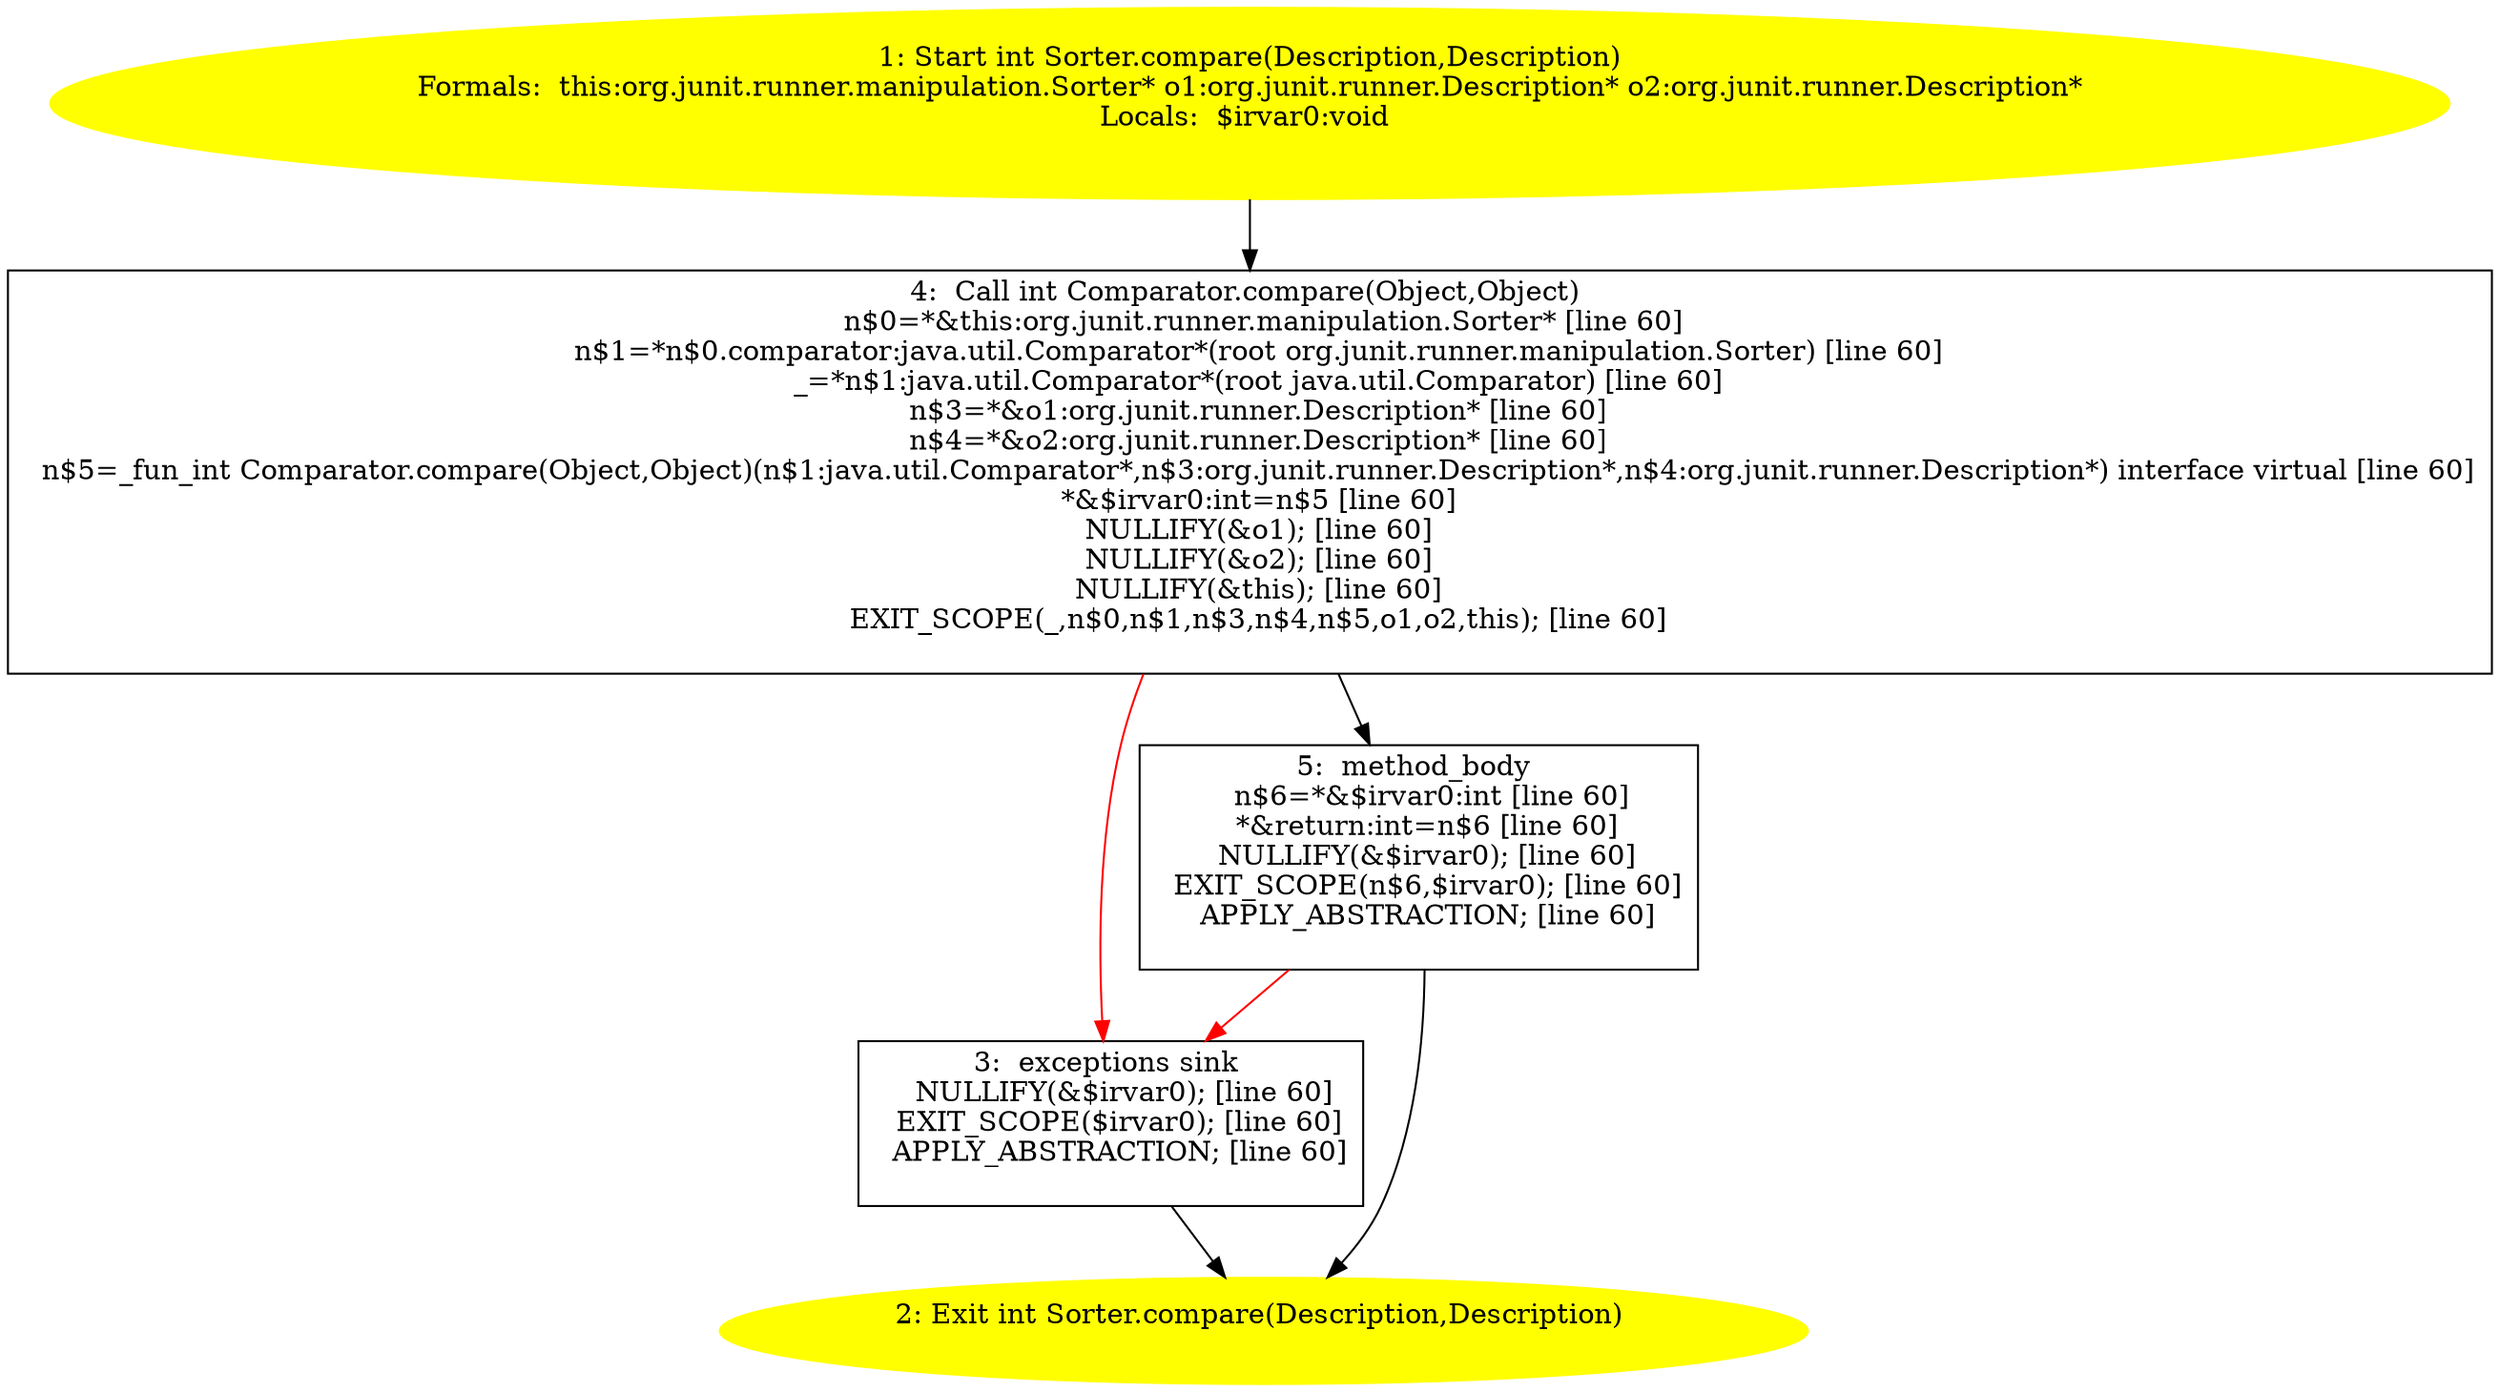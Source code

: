 /* @generated */
digraph cfg {
"org.junit.runner.manipulation.Sorter.compare(org.junit.runner.Description,org.junit.runner.Descripti.a4e107a1c816a0b135ec8a84b525494d_1" [label="1: Start int Sorter.compare(Description,Description)\nFormals:  this:org.junit.runner.manipulation.Sorter* o1:org.junit.runner.Description* o2:org.junit.runner.Description*\nLocals:  $irvar0:void \n  " color=yellow style=filled]
	

	 "org.junit.runner.manipulation.Sorter.compare(org.junit.runner.Description,org.junit.runner.Descripti.a4e107a1c816a0b135ec8a84b525494d_1" -> "org.junit.runner.manipulation.Sorter.compare(org.junit.runner.Description,org.junit.runner.Descripti.a4e107a1c816a0b135ec8a84b525494d_4" ;
"org.junit.runner.manipulation.Sorter.compare(org.junit.runner.Description,org.junit.runner.Descripti.a4e107a1c816a0b135ec8a84b525494d_2" [label="2: Exit int Sorter.compare(Description,Description) \n  " color=yellow style=filled]
	

"org.junit.runner.manipulation.Sorter.compare(org.junit.runner.Description,org.junit.runner.Descripti.a4e107a1c816a0b135ec8a84b525494d_3" [label="3:  exceptions sink \n   NULLIFY(&$irvar0); [line 60]\n  EXIT_SCOPE($irvar0); [line 60]\n  APPLY_ABSTRACTION; [line 60]\n " shape="box"]
	

	 "org.junit.runner.manipulation.Sorter.compare(org.junit.runner.Description,org.junit.runner.Descripti.a4e107a1c816a0b135ec8a84b525494d_3" -> "org.junit.runner.manipulation.Sorter.compare(org.junit.runner.Description,org.junit.runner.Descripti.a4e107a1c816a0b135ec8a84b525494d_2" ;
"org.junit.runner.manipulation.Sorter.compare(org.junit.runner.Description,org.junit.runner.Descripti.a4e107a1c816a0b135ec8a84b525494d_4" [label="4:  Call int Comparator.compare(Object,Object) \n   n$0=*&this:org.junit.runner.manipulation.Sorter* [line 60]\n  n$1=*n$0.comparator:java.util.Comparator*(root org.junit.runner.manipulation.Sorter) [line 60]\n  _=*n$1:java.util.Comparator*(root java.util.Comparator) [line 60]\n  n$3=*&o1:org.junit.runner.Description* [line 60]\n  n$4=*&o2:org.junit.runner.Description* [line 60]\n  n$5=_fun_int Comparator.compare(Object,Object)(n$1:java.util.Comparator*,n$3:org.junit.runner.Description*,n$4:org.junit.runner.Description*) interface virtual [line 60]\n  *&$irvar0:int=n$5 [line 60]\n  NULLIFY(&o1); [line 60]\n  NULLIFY(&o2); [line 60]\n  NULLIFY(&this); [line 60]\n  EXIT_SCOPE(_,n$0,n$1,n$3,n$4,n$5,o1,o2,this); [line 60]\n " shape="box"]
	

	 "org.junit.runner.manipulation.Sorter.compare(org.junit.runner.Description,org.junit.runner.Descripti.a4e107a1c816a0b135ec8a84b525494d_4" -> "org.junit.runner.manipulation.Sorter.compare(org.junit.runner.Description,org.junit.runner.Descripti.a4e107a1c816a0b135ec8a84b525494d_5" ;
	 "org.junit.runner.manipulation.Sorter.compare(org.junit.runner.Description,org.junit.runner.Descripti.a4e107a1c816a0b135ec8a84b525494d_4" -> "org.junit.runner.manipulation.Sorter.compare(org.junit.runner.Description,org.junit.runner.Descripti.a4e107a1c816a0b135ec8a84b525494d_3" [color="red" ];
"org.junit.runner.manipulation.Sorter.compare(org.junit.runner.Description,org.junit.runner.Descripti.a4e107a1c816a0b135ec8a84b525494d_5" [label="5:  method_body \n   n$6=*&$irvar0:int [line 60]\n  *&return:int=n$6 [line 60]\n  NULLIFY(&$irvar0); [line 60]\n  EXIT_SCOPE(n$6,$irvar0); [line 60]\n  APPLY_ABSTRACTION; [line 60]\n " shape="box"]
	

	 "org.junit.runner.manipulation.Sorter.compare(org.junit.runner.Description,org.junit.runner.Descripti.a4e107a1c816a0b135ec8a84b525494d_5" -> "org.junit.runner.manipulation.Sorter.compare(org.junit.runner.Description,org.junit.runner.Descripti.a4e107a1c816a0b135ec8a84b525494d_2" ;
	 "org.junit.runner.manipulation.Sorter.compare(org.junit.runner.Description,org.junit.runner.Descripti.a4e107a1c816a0b135ec8a84b525494d_5" -> "org.junit.runner.manipulation.Sorter.compare(org.junit.runner.Description,org.junit.runner.Descripti.a4e107a1c816a0b135ec8a84b525494d_3" [color="red" ];
}
